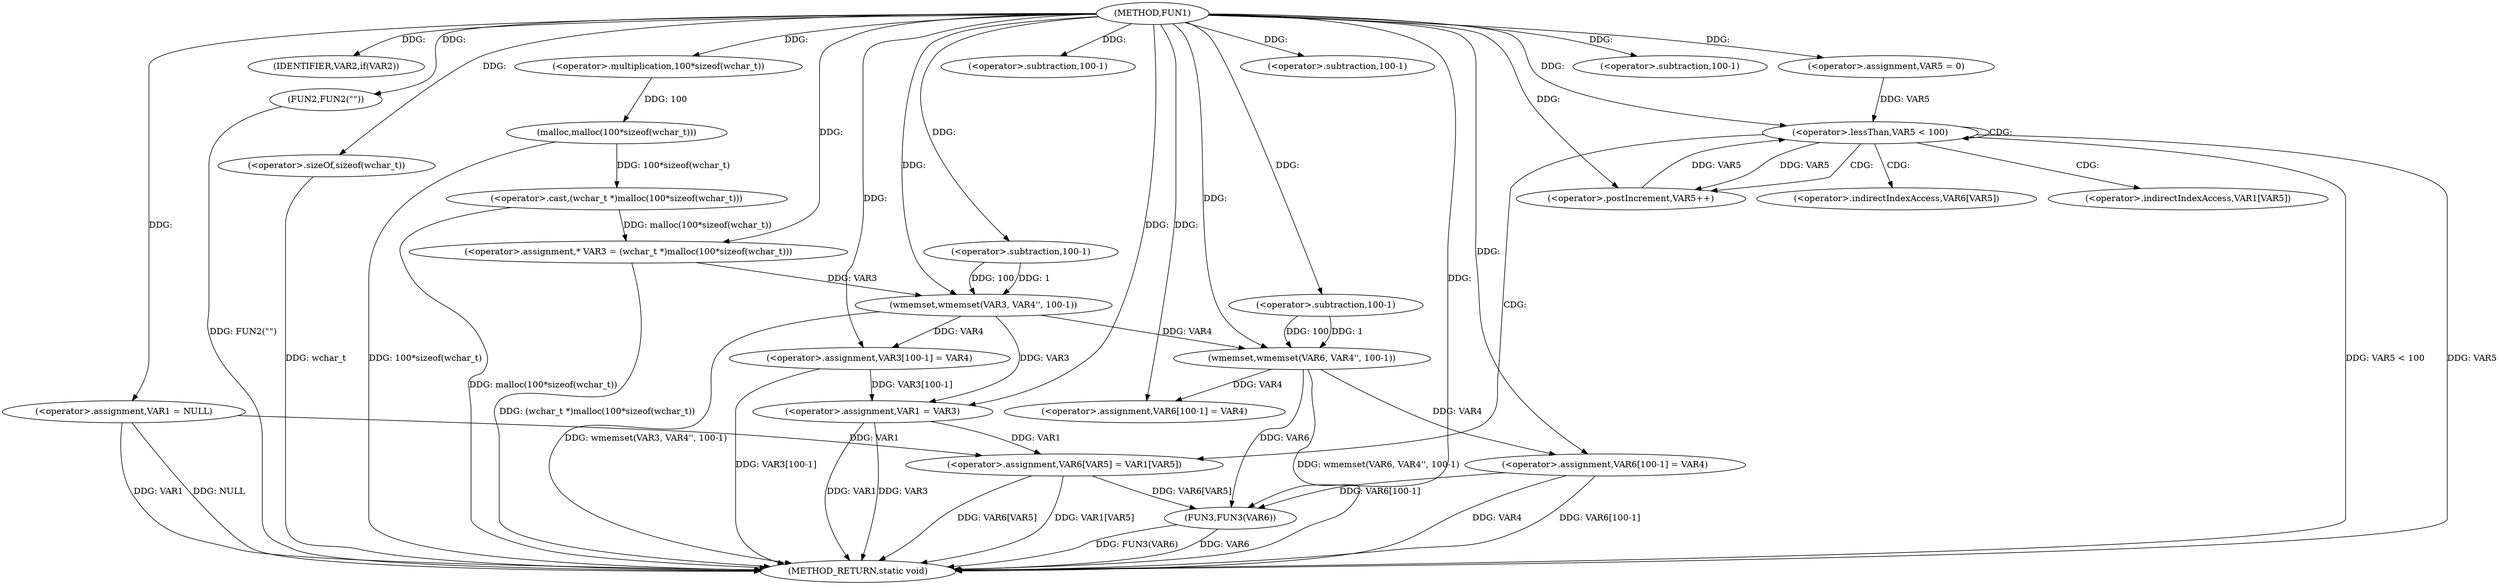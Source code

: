 digraph FUN1 {  
"1000100" [label = "(METHOD,FUN1)" ]
"1000182" [label = "(METHOD_RETURN,static void)" ]
"1000103" [label = "(<operator>.assignment,VAR1 = NULL)" ]
"1000107" [label = "(IDENTIFIER,VAR2,if(VAR2))" ]
"1000109" [label = "(FUN2,FUN2(\"\"))" ]
"1000115" [label = "(<operator>.assignment,* VAR3 = (wchar_t *)malloc(100*sizeof(wchar_t)))" ]
"1000117" [label = "(<operator>.cast,(wchar_t *)malloc(100*sizeof(wchar_t)))" ]
"1000119" [label = "(malloc,malloc(100*sizeof(wchar_t)))" ]
"1000120" [label = "(<operator>.multiplication,100*sizeof(wchar_t))" ]
"1000122" [label = "(<operator>.sizeOf,sizeof(wchar_t))" ]
"1000124" [label = "(wmemset,wmemset(VAR3, VAR4'', 100-1))" ]
"1000127" [label = "(<operator>.subtraction,100-1)" ]
"1000130" [label = "(<operator>.assignment,VAR3[100-1] = VAR4)" ]
"1000133" [label = "(<operator>.subtraction,100-1)" ]
"1000137" [label = "(<operator>.assignment,VAR1 = VAR3)" ]
"1000143" [label = "(wmemset,wmemset(VAR6, VAR4'', 100-1))" ]
"1000146" [label = "(<operator>.subtraction,100-1)" ]
"1000149" [label = "(<operator>.assignment,VAR6[100-1] = VAR4)" ]
"1000152" [label = "(<operator>.subtraction,100-1)" ]
"1000157" [label = "(<operator>.assignment,VAR5 = 0)" ]
"1000160" [label = "(<operator>.lessThan,VAR5 < 100)" ]
"1000163" [label = "(<operator>.postIncrement,VAR5++)" ]
"1000166" [label = "(<operator>.assignment,VAR6[VAR5] = VAR1[VAR5])" ]
"1000173" [label = "(<operator>.assignment,VAR6[100-1] = VAR4)" ]
"1000176" [label = "(<operator>.subtraction,100-1)" ]
"1000180" [label = "(FUN3,FUN3(VAR6))" ]
"1000167" [label = "(<operator>.indirectIndexAccess,VAR6[VAR5])" ]
"1000170" [label = "(<operator>.indirectIndexAccess,VAR1[VAR5])" ]
  "1000115" -> "1000182"  [ label = "DDG: (wchar_t *)malloc(100*sizeof(wchar_t))"] 
  "1000103" -> "1000182"  [ label = "DDG: NULL"] 
  "1000160" -> "1000182"  [ label = "DDG: VAR5 < 100"] 
  "1000180" -> "1000182"  [ label = "DDG: VAR6"] 
  "1000166" -> "1000182"  [ label = "DDG: VAR1[VAR5]"] 
  "1000137" -> "1000182"  [ label = "DDG: VAR1"] 
  "1000117" -> "1000182"  [ label = "DDG: malloc(100*sizeof(wchar_t))"] 
  "1000160" -> "1000182"  [ label = "DDG: VAR5"] 
  "1000173" -> "1000182"  [ label = "DDG: VAR4"] 
  "1000103" -> "1000182"  [ label = "DDG: VAR1"] 
  "1000122" -> "1000182"  [ label = "DDG: wchar_t"] 
  "1000137" -> "1000182"  [ label = "DDG: VAR3"] 
  "1000166" -> "1000182"  [ label = "DDG: VAR6[VAR5]"] 
  "1000180" -> "1000182"  [ label = "DDG: FUN3(VAR6)"] 
  "1000119" -> "1000182"  [ label = "DDG: 100*sizeof(wchar_t)"] 
  "1000143" -> "1000182"  [ label = "DDG: wmemset(VAR6, VAR4'', 100-1)"] 
  "1000173" -> "1000182"  [ label = "DDG: VAR6[100-1]"] 
  "1000109" -> "1000182"  [ label = "DDG: FUN2(\"\")"] 
  "1000130" -> "1000182"  [ label = "DDG: VAR3[100-1]"] 
  "1000124" -> "1000182"  [ label = "DDG: wmemset(VAR3, VAR4'', 100-1)"] 
  "1000100" -> "1000103"  [ label = "DDG: "] 
  "1000100" -> "1000107"  [ label = "DDG: "] 
  "1000100" -> "1000109"  [ label = "DDG: "] 
  "1000117" -> "1000115"  [ label = "DDG: malloc(100*sizeof(wchar_t))"] 
  "1000100" -> "1000115"  [ label = "DDG: "] 
  "1000119" -> "1000117"  [ label = "DDG: 100*sizeof(wchar_t)"] 
  "1000120" -> "1000119"  [ label = "DDG: 100"] 
  "1000100" -> "1000120"  [ label = "DDG: "] 
  "1000100" -> "1000122"  [ label = "DDG: "] 
  "1000115" -> "1000124"  [ label = "DDG: VAR3"] 
  "1000100" -> "1000124"  [ label = "DDG: "] 
  "1000127" -> "1000124"  [ label = "DDG: 100"] 
  "1000127" -> "1000124"  [ label = "DDG: 1"] 
  "1000100" -> "1000127"  [ label = "DDG: "] 
  "1000124" -> "1000130"  [ label = "DDG: VAR4"] 
  "1000100" -> "1000130"  [ label = "DDG: "] 
  "1000100" -> "1000133"  [ label = "DDG: "] 
  "1000124" -> "1000137"  [ label = "DDG: VAR3"] 
  "1000130" -> "1000137"  [ label = "DDG: VAR3[100-1]"] 
  "1000100" -> "1000137"  [ label = "DDG: "] 
  "1000100" -> "1000143"  [ label = "DDG: "] 
  "1000124" -> "1000143"  [ label = "DDG: VAR4"] 
  "1000146" -> "1000143"  [ label = "DDG: 100"] 
  "1000146" -> "1000143"  [ label = "DDG: 1"] 
  "1000100" -> "1000146"  [ label = "DDG: "] 
  "1000143" -> "1000149"  [ label = "DDG: VAR4"] 
  "1000100" -> "1000149"  [ label = "DDG: "] 
  "1000100" -> "1000152"  [ label = "DDG: "] 
  "1000100" -> "1000157"  [ label = "DDG: "] 
  "1000163" -> "1000160"  [ label = "DDG: VAR5"] 
  "1000157" -> "1000160"  [ label = "DDG: VAR5"] 
  "1000100" -> "1000160"  [ label = "DDG: "] 
  "1000160" -> "1000163"  [ label = "DDG: VAR5"] 
  "1000100" -> "1000163"  [ label = "DDG: "] 
  "1000103" -> "1000166"  [ label = "DDG: VAR1"] 
  "1000137" -> "1000166"  [ label = "DDG: VAR1"] 
  "1000100" -> "1000173"  [ label = "DDG: "] 
  "1000143" -> "1000173"  [ label = "DDG: VAR4"] 
  "1000100" -> "1000176"  [ label = "DDG: "] 
  "1000173" -> "1000180"  [ label = "DDG: VAR6[100-1]"] 
  "1000143" -> "1000180"  [ label = "DDG: VAR6"] 
  "1000166" -> "1000180"  [ label = "DDG: VAR6[VAR5]"] 
  "1000100" -> "1000180"  [ label = "DDG: "] 
  "1000160" -> "1000163"  [ label = "CDG: "] 
  "1000160" -> "1000167"  [ label = "CDG: "] 
  "1000160" -> "1000160"  [ label = "CDG: "] 
  "1000160" -> "1000170"  [ label = "CDG: "] 
  "1000160" -> "1000166"  [ label = "CDG: "] 
}

